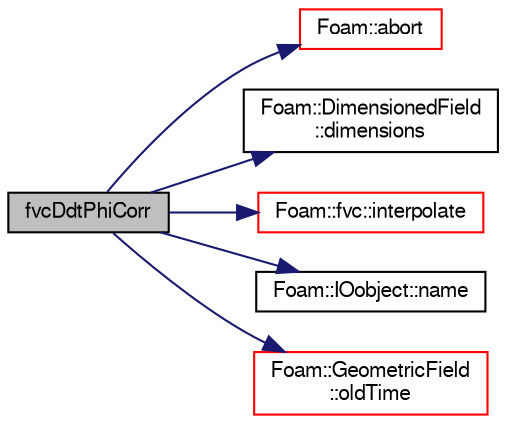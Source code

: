 digraph "fvcDdtPhiCorr"
{
  bgcolor="transparent";
  edge [fontname="FreeSans",fontsize="10",labelfontname="FreeSans",labelfontsize="10"];
  node [fontname="FreeSans",fontsize="10",shape=record];
  rankdir="LR";
  Node1 [label="fvcDdtPhiCorr",height=0.2,width=0.4,color="black", fillcolor="grey75", style="filled" fontcolor="black"];
  Node1 -> Node2 [color="midnightblue",fontsize="10",style="solid",fontname="FreeSans"];
  Node2 [label="Foam::abort",height=0.2,width=0.4,color="red",URL="$a10237.html#a447107a607d03e417307c203fa5fb44b"];
  Node1 -> Node3 [color="midnightblue",fontsize="10",style="solid",fontname="FreeSans"];
  Node3 [label="Foam::DimensionedField\l::dimensions",height=0.2,width=0.4,color="black",URL="$a00511.html#a6098093e7de06370342a85cfae8b31f5",tooltip="Return dimensions. "];
  Node1 -> Node4 [color="midnightblue",fontsize="10",style="solid",fontname="FreeSans"];
  Node4 [label="Foam::fvc::interpolate",height=0.2,width=0.4,color="red",URL="$a10271.html#addbc18784300dd0955a9bf79f8e2c43b"];
  Node1 -> Node5 [color="midnightblue",fontsize="10",style="solid",fontname="FreeSans"];
  Node5 [label="Foam::IOobject::name",height=0.2,width=0.4,color="black",URL="$a01142.html#a75b72488d2e82151b025744974919d5d",tooltip="Return name. "];
  Node1 -> Node6 [color="midnightblue",fontsize="10",style="solid",fontname="FreeSans"];
  Node6 [label="Foam::GeometricField\l::oldTime",height=0.2,width=0.4,color="red",URL="$a00896.html#a590e4782d38c7bab9fc7d231aa6b5f3f",tooltip="Return old time field. "];
}
